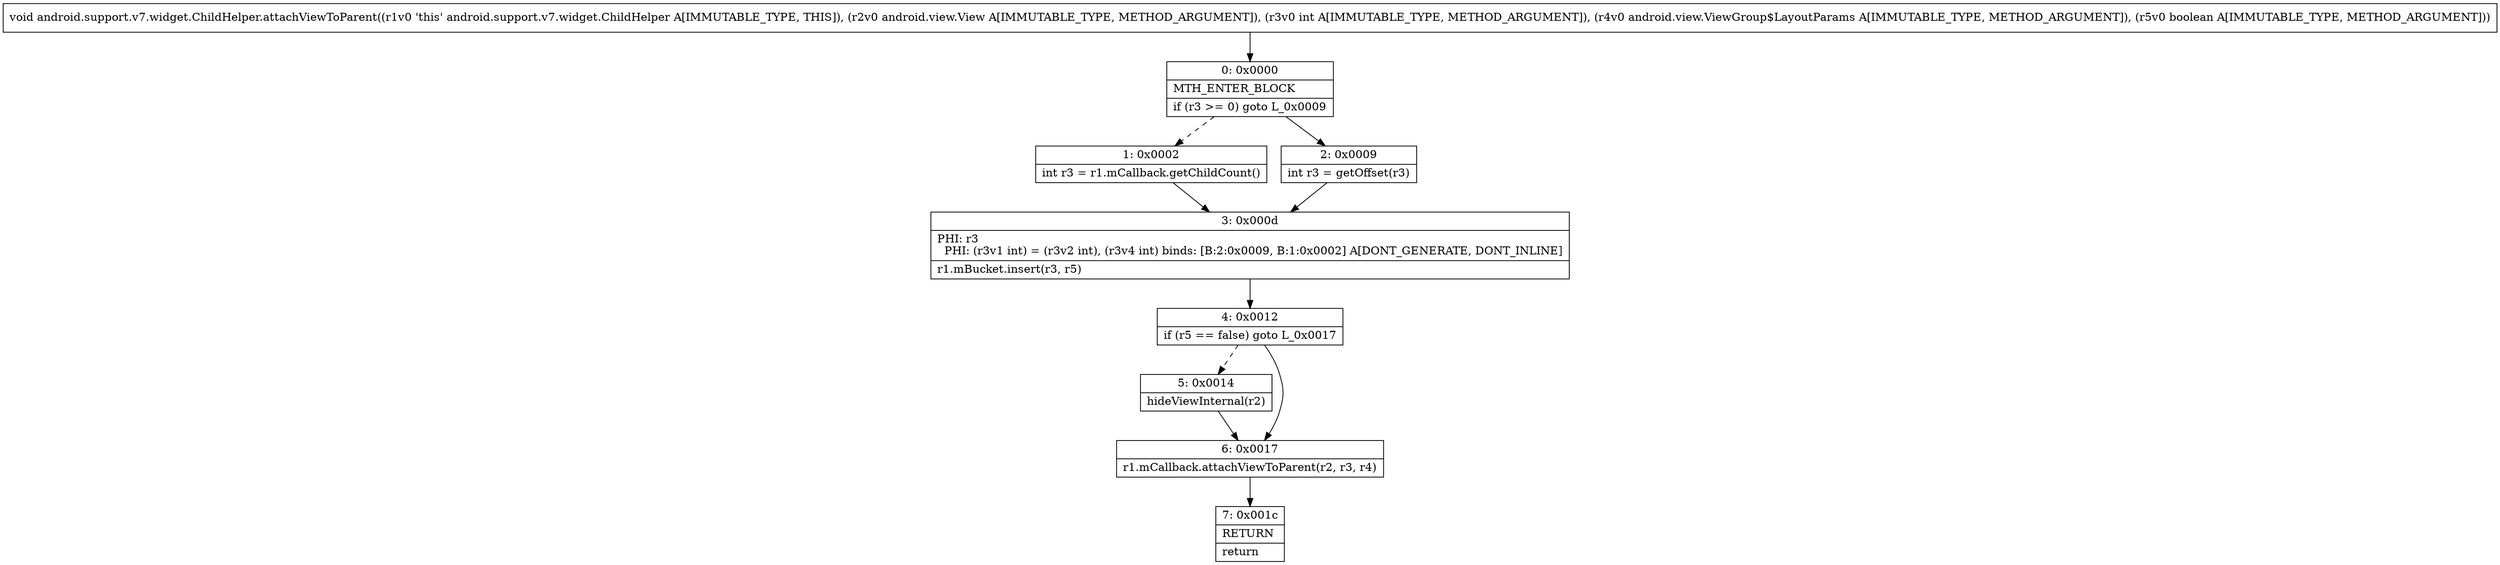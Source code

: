 digraph "CFG forandroid.support.v7.widget.ChildHelper.attachViewToParent(Landroid\/view\/View;ILandroid\/view\/ViewGroup$LayoutParams;Z)V" {
Node_0 [shape=record,label="{0\:\ 0x0000|MTH_ENTER_BLOCK\l|if (r3 \>= 0) goto L_0x0009\l}"];
Node_1 [shape=record,label="{1\:\ 0x0002|int r3 = r1.mCallback.getChildCount()\l}"];
Node_2 [shape=record,label="{2\:\ 0x0009|int r3 = getOffset(r3)\l}"];
Node_3 [shape=record,label="{3\:\ 0x000d|PHI: r3 \l  PHI: (r3v1 int) = (r3v2 int), (r3v4 int) binds: [B:2:0x0009, B:1:0x0002] A[DONT_GENERATE, DONT_INLINE]\l|r1.mBucket.insert(r3, r5)\l}"];
Node_4 [shape=record,label="{4\:\ 0x0012|if (r5 == false) goto L_0x0017\l}"];
Node_5 [shape=record,label="{5\:\ 0x0014|hideViewInternal(r2)\l}"];
Node_6 [shape=record,label="{6\:\ 0x0017|r1.mCallback.attachViewToParent(r2, r3, r4)\l}"];
Node_7 [shape=record,label="{7\:\ 0x001c|RETURN\l|return\l}"];
MethodNode[shape=record,label="{void android.support.v7.widget.ChildHelper.attachViewToParent((r1v0 'this' android.support.v7.widget.ChildHelper A[IMMUTABLE_TYPE, THIS]), (r2v0 android.view.View A[IMMUTABLE_TYPE, METHOD_ARGUMENT]), (r3v0 int A[IMMUTABLE_TYPE, METHOD_ARGUMENT]), (r4v0 android.view.ViewGroup$LayoutParams A[IMMUTABLE_TYPE, METHOD_ARGUMENT]), (r5v0 boolean A[IMMUTABLE_TYPE, METHOD_ARGUMENT])) }"];
MethodNode -> Node_0;
Node_0 -> Node_1[style=dashed];
Node_0 -> Node_2;
Node_1 -> Node_3;
Node_2 -> Node_3;
Node_3 -> Node_4;
Node_4 -> Node_5[style=dashed];
Node_4 -> Node_6;
Node_5 -> Node_6;
Node_6 -> Node_7;
}

